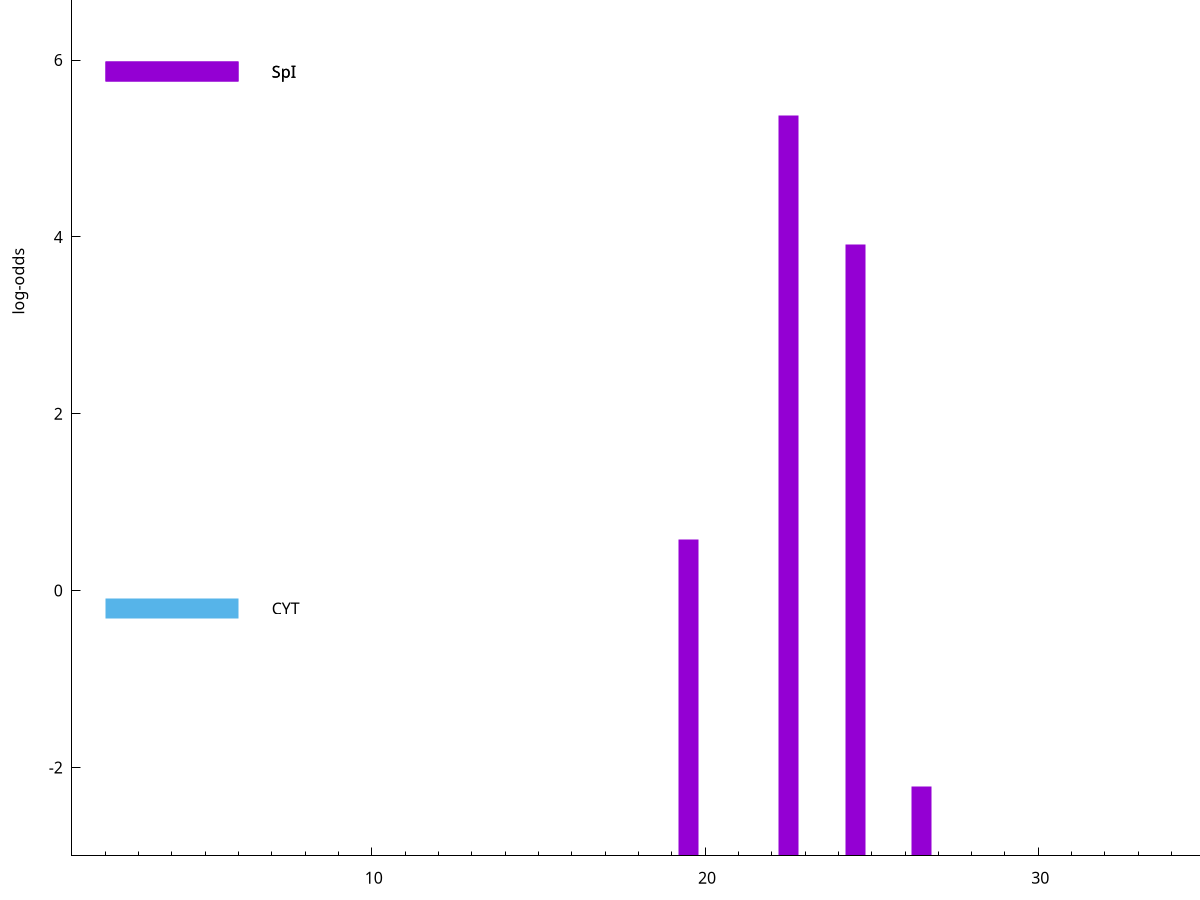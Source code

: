 set title "LipoP predictions for SRR4017833.gff"
set size 2., 1.4
set xrange [1:70] 
set mxtics 10
set yrange [-3:10]
set y2range [0:13]
set ylabel "log-odds"
set term postscript eps color solid "Helvetica" 30
set output "SRR4017833.gff27.eps"
set arrow from 2,5.86637 to 6,5.86637 nohead lt 1 lw 20
set label "SpI" at 7,5.86637
set arrow from 2,-0.200913 to 6,-0.200913 nohead lt 3 lw 20
set label "CYT" at 7,-0.200913
set arrow from 2,5.86637 to 6,5.86637 nohead lt 1 lw 20
set label "SpI" at 7,5.86637
# NOTE: The scores below are the log-odds scores with the threshold
# NOTE: subtracted (a hack to make gnuplot make the histogram all
# NOTE: look nice).
plot "-" axes x1y2 title "" with impulses lt 1 lw 20
22.500000 8.370770
24.500000 6.912030
19.500000 3.576071
26.500000 0.790470
e
exit
